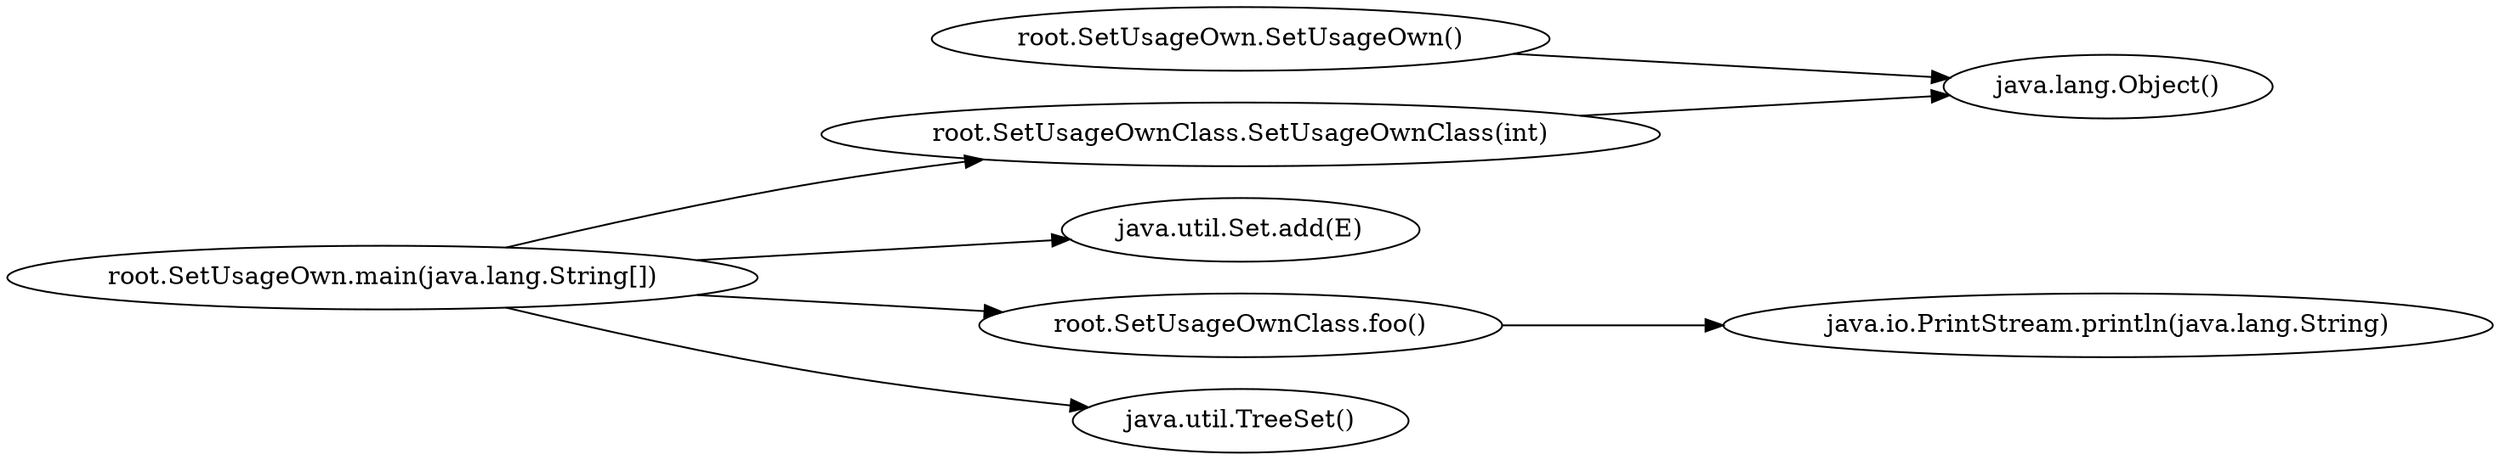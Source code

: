 digraph graphname {
rankdir="LR";
0 [label="root.SetUsageOwn.SetUsageOwn()"]
4 [label="root.SetUsageOwnClass.SetUsageOwnClass(int)"]
5 [label="java.util.Set.add(E)"]
6 [label="root.SetUsageOwnClass.foo()"]
1 [label="java.lang.Object()"]
3 [label="java.util.TreeSet()"]
2 [label="root.SetUsageOwn.main(java.lang.String[])"]
7 [label="java.io.PrintStream.println(java.lang.String)"]
0 -> 1
2 -> 3
2 -> 4
2 -> 5
2 -> 6
4 -> 1
6 -> 7
}
